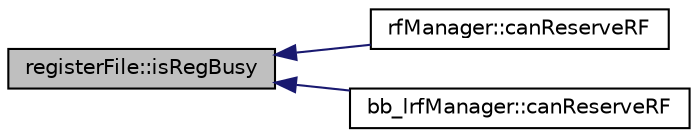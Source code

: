 digraph G
{
  edge [fontname="Helvetica",fontsize="10",labelfontname="Helvetica",labelfontsize="10"];
  node [fontname="Helvetica",fontsize="10",shape=record];
  rankdir=LR;
  Node1 [label="registerFile::isRegBusy",height=0.2,width=0.4,color="black", fillcolor="grey75", style="filled" fontcolor="black"];
  Node1 -> Node2 [dir=back,color="midnightblue",fontsize="10",style="solid"];
  Node2 [label="rfManager::canReserveRF",height=0.2,width=0.4,color="black", fillcolor="white", style="filled",URL="$classrfManager.html#a487ae2b2c425f4a15a6ee49fe37d5afd"];
  Node1 -> Node3 [dir=back,color="midnightblue",fontsize="10",style="solid"];
  Node3 [label="bb_lrfManager::canReserveRF",height=0.2,width=0.4,color="black", fillcolor="white", style="filled",URL="$classbb__lrfManager.html#a1017040b7b9d5a6a7bafa3da3451d24d"];
}
